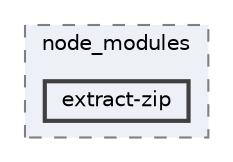 digraph "C:/Users/arisc/OneDrive/Documents/GitHub/FINAL/EcoEats-Project/node_modules/extract-zip"
{
 // LATEX_PDF_SIZE
  bgcolor="transparent";
  edge [fontname=Helvetica,fontsize=10,labelfontname=Helvetica,labelfontsize=10];
  node [fontname=Helvetica,fontsize=10,shape=box,height=0.2,width=0.4];
  compound=true
  subgraph clusterdir_5091f2b68170d33f954320199e2fed0a {
    graph [ bgcolor="#edf0f7", pencolor="grey50", label="node_modules", fontname=Helvetica,fontsize=10 style="filled,dashed", URL="dir_5091f2b68170d33f954320199e2fed0a.html",tooltip=""]
  dir_2d42432b9e48e378d0b31ffb6d391d2d [label="extract-zip", fillcolor="#edf0f7", color="grey25", style="filled,bold", URL="dir_2d42432b9e48e378d0b31ffb6d391d2d.html",tooltip=""];
  }
}
